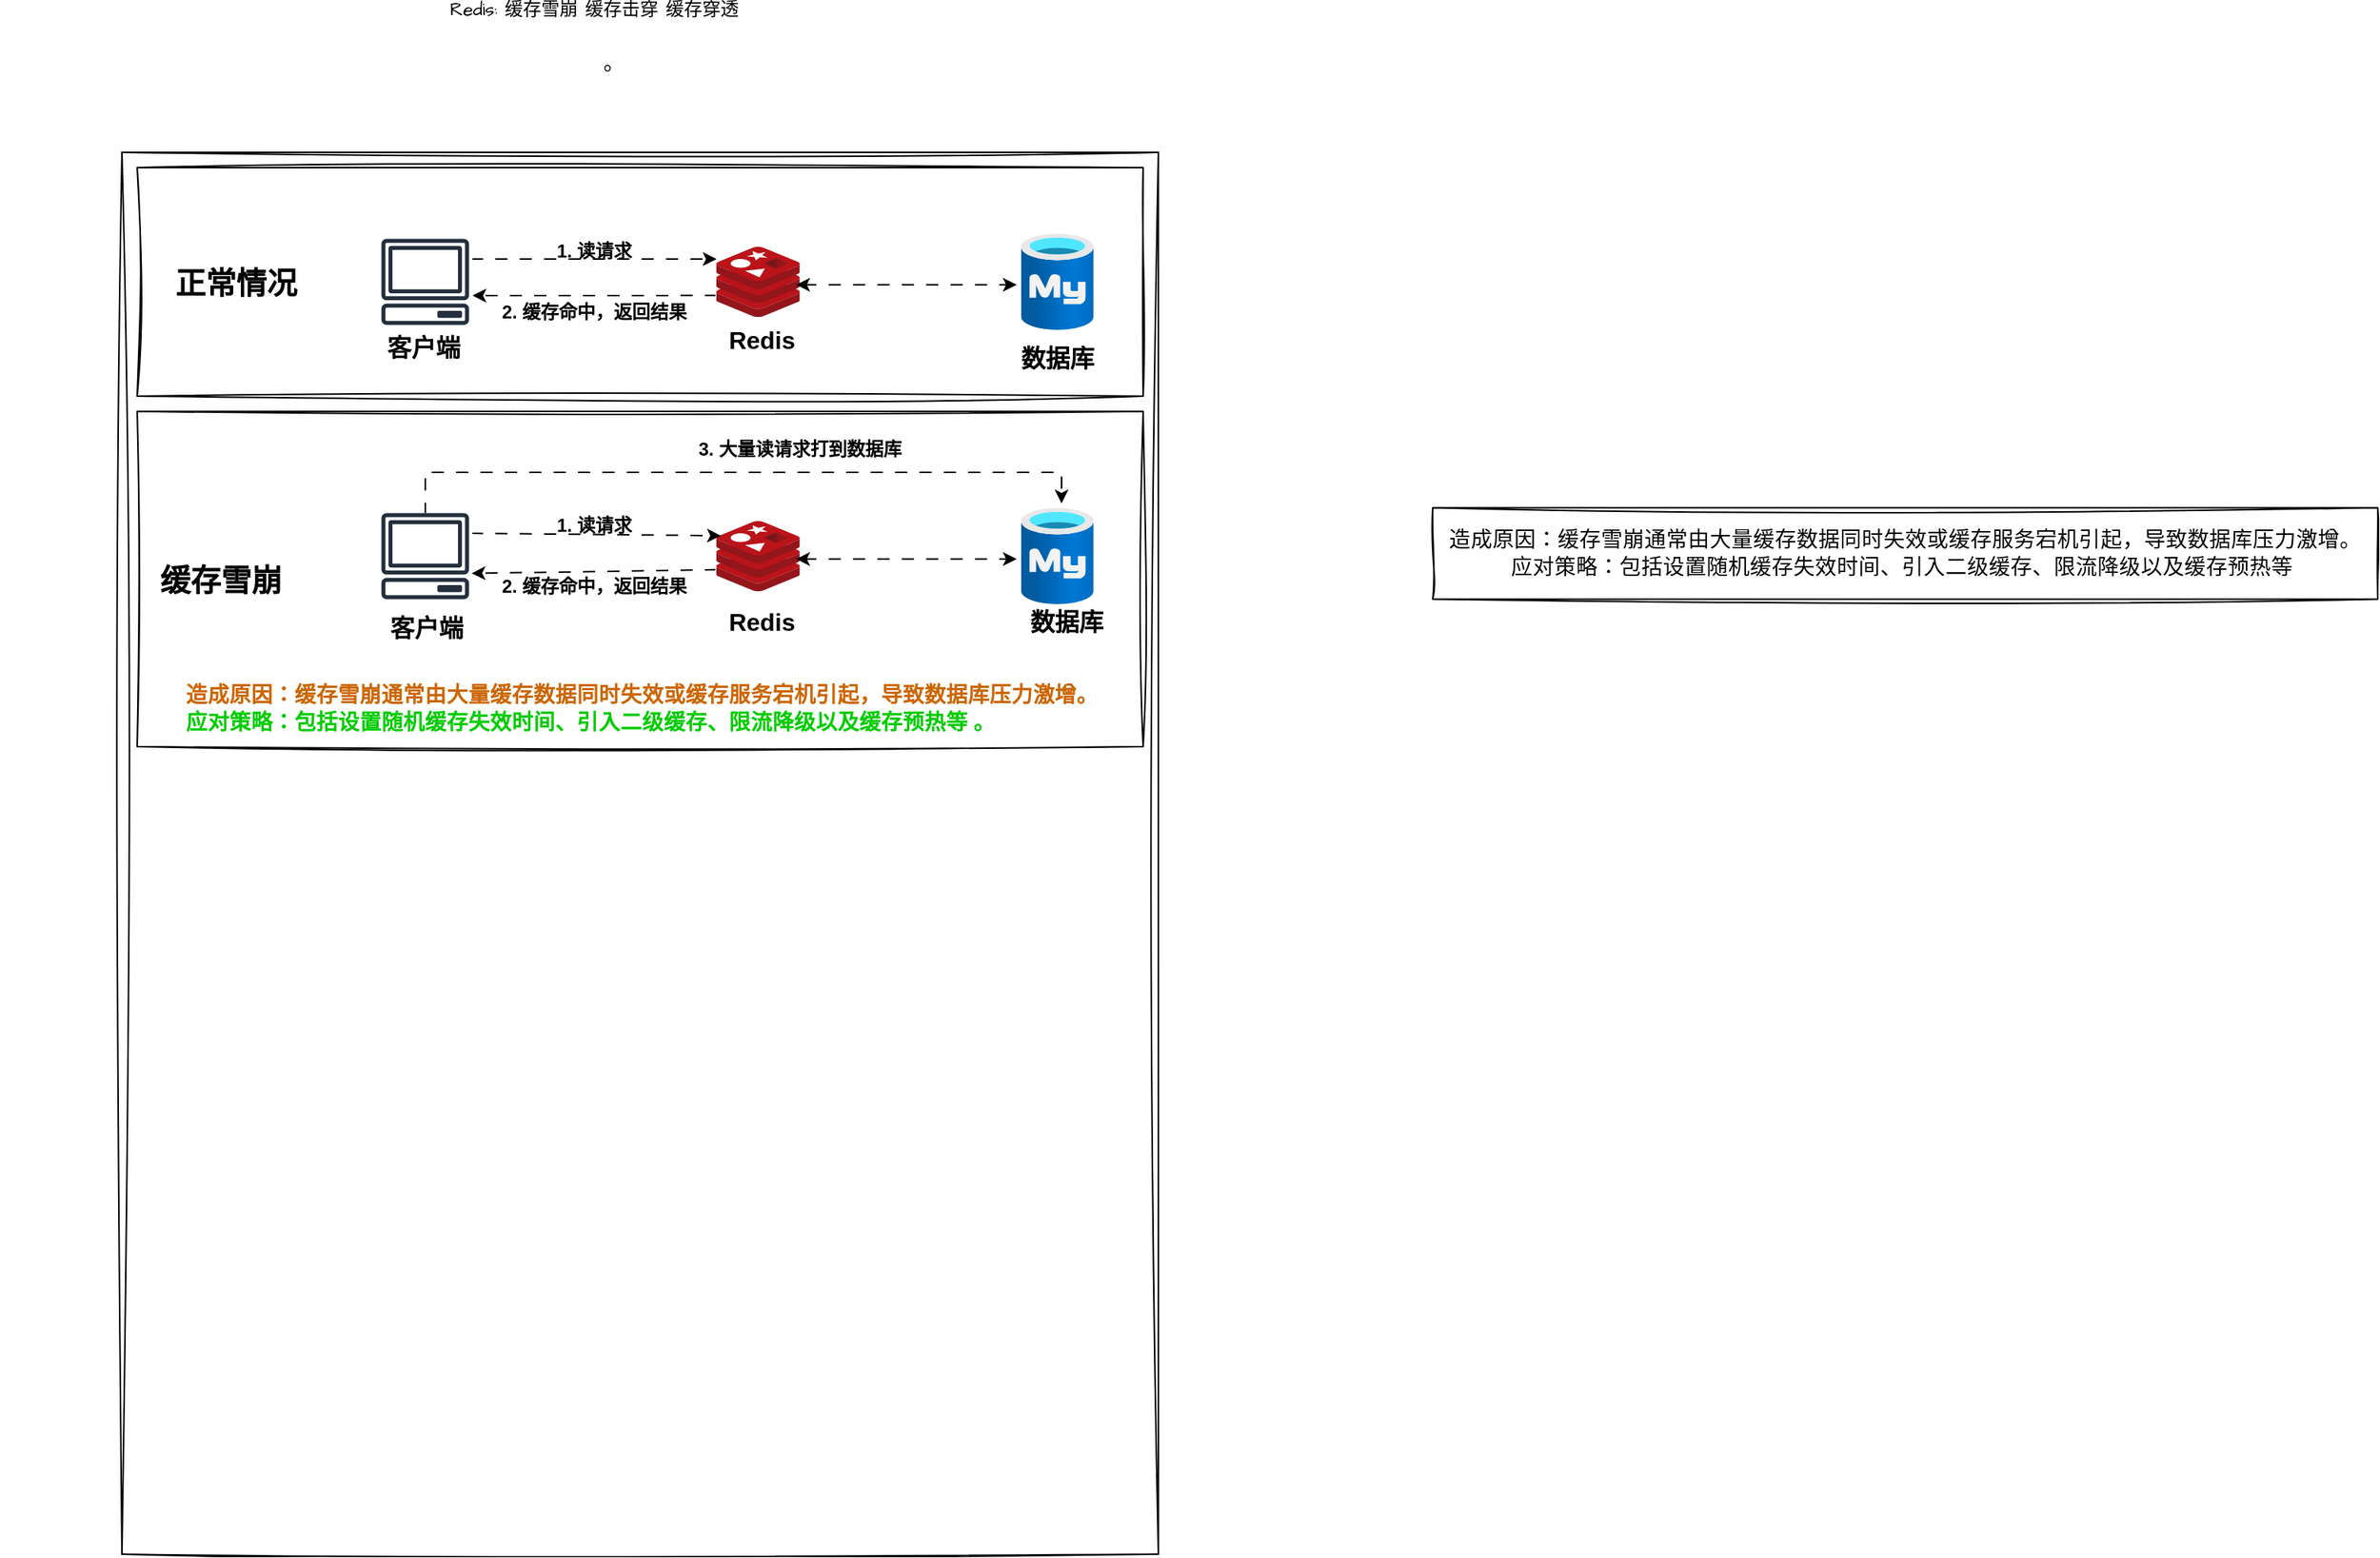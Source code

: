 <mxfile version="24.8.6">
  <diagram name="第 1 页" id="H7AIkp7wf3Uqtu_33iqM">
    <mxGraphModel dx="2440" dy="1319" grid="1" gridSize="10" guides="1" tooltips="1" connect="1" arrows="1" fold="1" page="1" pageScale="1" pageWidth="827" pageHeight="1169" math="0" shadow="0">
      <root>
        <mxCell id="0" />
        <mxCell id="1" parent="0" />
        <mxCell id="W_dNfOB0aYCIcV3kxhHt-1" value="" style="endArrow=none;html=1;rounded=0;sketch=1;hachureGap=4;jiggle=2;curveFitting=1;fontFamily=Architects Daughter;fontSource=https%3A%2F%2Ffonts.googleapis.com%2Fcss%3Ffamily%3DArchitects%2BDaughter;" edge="1" parent="1">
          <mxGeometry width="50" height="50" relative="1" as="geometry">
            <mxPoint x="80" y="120" as="sourcePoint" />
            <mxPoint x="760" y="120" as="targetPoint" />
          </mxGeometry>
        </mxCell>
        <mxCell id="W_dNfOB0aYCIcV3kxhHt-2" value="" style="endArrow=none;html=1;rounded=0;sketch=1;hachureGap=4;jiggle=2;curveFitting=1;fontFamily=Architects Daughter;fontSource=https%3A%2F%2Ffonts.googleapis.com%2Fcss%3Ffamily%3DArchitects%2BDaughter;" edge="1" parent="1">
          <mxGeometry width="50" height="50" relative="1" as="geometry">
            <mxPoint x="80" y="120" as="sourcePoint" />
            <mxPoint x="80" y="1040" as="targetPoint" />
          </mxGeometry>
        </mxCell>
        <mxCell id="W_dNfOB0aYCIcV3kxhHt-3" value="" style="endArrow=none;html=1;rounded=0;sketch=1;hachureGap=4;jiggle=2;curveFitting=1;fontFamily=Architects Daughter;fontSource=https%3A%2F%2Ffonts.googleapis.com%2Fcss%3Ffamily%3DArchitects%2BDaughter;" edge="1" parent="1">
          <mxGeometry width="50" height="50" relative="1" as="geometry">
            <mxPoint x="760" y="120" as="sourcePoint" />
            <mxPoint x="760" y="1040" as="targetPoint" />
          </mxGeometry>
        </mxCell>
        <mxCell id="W_dNfOB0aYCIcV3kxhHt-4" value="" style="endArrow=none;html=1;rounded=0;sketch=1;hachureGap=4;jiggle=2;curveFitting=1;fontFamily=Architects Daughter;fontSource=https%3A%2F%2Ffonts.googleapis.com%2Fcss%3Ffamily%3DArchitects%2BDaughter;" edge="1" parent="1">
          <mxGeometry width="50" height="50" relative="1" as="geometry">
            <mxPoint x="80" y="1040" as="sourcePoint" />
            <mxPoint x="760" y="1040" as="targetPoint" />
          </mxGeometry>
        </mxCell>
        <mxCell id="W_dNfOB0aYCIcV3kxhHt-5" value="" style="rounded=0;whiteSpace=wrap;html=1;sketch=1;hachureGap=4;jiggle=2;curveFitting=1;fontFamily=Architects Daughter;fontSource=https%3A%2F%2Ffonts.googleapis.com%2Fcss%3Ffamily%3DArchitects%2BDaughter;" vertex="1" parent="1">
          <mxGeometry x="90" y="130" width="660" height="150" as="geometry" />
        </mxCell>
        <mxCell id="W_dNfOB0aYCIcV3kxhHt-6" value="Redis: 缓存雪崩 缓存击穿 缓存穿透&lt;br&gt;&lt;br&gt;&lt;div&gt;&lt;span style=&quot;color: var(--msh-chat-segment-quoteIcon-color); text-align: start; white-space-collapse: preserve; box-sizing: inherit; margin: 0px 4px; position: relative; top: 3px; cursor: pointer; user-select: none; font-size: 16px; width: 18px; height: 18px; display: inline-flex; align-items: center; justify-content: center; border-radius: 50%; background-color: var(--msh-chat-segment-quoteIcon-bg); font-family: -apple-system, blinkmacsystemfont, &amp;quot;Helvetica Neue&amp;quot;, helvetica, &amp;quot;segoe ui&amp;quot;, arial, roboto, &amp;quot;PingFang SC&amp;quot;, miui, &amp;quot;Hiragino Sans GB&amp;quot;, &amp;quot;Microsoft Yahei&amp;quot;, sans-serif; letter-spacing: 0.25px;&quot; data-testid=&quot;msh-ref-entrance&quot; class=&quot;docQuote___YIW6w&quot;&gt;&lt;span style=&quot;box-sizing: inherit; display: inline-flex; color: inherit; line-height: 0; text-align: center; vertical-align: -0.125em; text-rendering: optimizelegibility; -webkit-font-smoothing: antialiased; align-items: center;&quot; class=&quot;anticon MuiBox-root css-0&quot; role=&quot;img&quot;&gt;&lt;svg class=&quot;&quot; aria-hidden=&quot;true&quot; fill=&quot;currentColor&quot; height=&quot;1em&quot; width=&quot;1em&quot;&gt;&lt;use xlink:href=&quot;#mshd-seg-quote&quot;&gt;&lt;/use&gt;&lt;/svg&gt;&lt;/span&gt;&lt;/span&gt;&lt;span style=&quot;text-align: start; white-space-collapse: preserve; color: rgb(6, 6, 7); font-family: -apple-system, blinkmacsystemfont, &amp;quot;Helvetica Neue&amp;quot;, helvetica, &amp;quot;segoe ui&amp;quot;, arial, roboto, &amp;quot;PingFang SC&amp;quot;, miui, &amp;quot;Hiragino Sans GB&amp;quot;, &amp;quot;Microsoft Yahei&amp;quot;, sans-serif; font-size: 14px; letter-spacing: 0.25px; background-color: rgb(255, 255, 255);&quot;&gt;。&lt;/span&gt;&lt;/div&gt;" style="text;html=1;align=center;verticalAlign=middle;whiteSpace=wrap;rounded=0;fontFamily=Architects Daughter;fontSource=https%3A%2F%2Ffonts.googleapis.com%2Fcss%3Ffamily%3DArchitects%2BDaughter;" vertex="1" parent="1">
          <mxGeometry y="30" width="780" height="30" as="geometry" />
        </mxCell>
        <mxCell id="W_dNfOB0aYCIcV3kxhHt-7" value="&lt;span style=&quot;font-size: 20px;&quot;&gt;&lt;font style=&quot;font-size: 20px;&quot;&gt;正常情况&lt;/font&gt;&lt;/span&gt;" style="text;html=1;align=center;verticalAlign=middle;whiteSpace=wrap;rounded=0;fontFamily=Helvetica;fontStyle=1;fontSize=20;" vertex="1" parent="1">
          <mxGeometry x="110" y="190" width="90" height="30" as="geometry" />
        </mxCell>
        <mxCell id="W_dNfOB0aYCIcV3kxhHt-8" value="" style="sketch=0;outlineConnect=0;fontColor=#232F3E;gradientColor=none;fillColor=#232F3D;strokeColor=none;dashed=0;verticalLabelPosition=bottom;verticalAlign=top;align=center;html=1;fontSize=12;fontStyle=0;aspect=fixed;pointerEvents=1;shape=mxgraph.aws4.client;hachureGap=4;jiggle=2;curveFitting=1;fontFamily=Architects Daughter;fontSource=https%3A%2F%2Ffonts.googleapis.com%2Fcss%3Ffamily%3DArchitects%2BDaughter;" vertex="1" parent="1">
          <mxGeometry x="250" y="176.75" width="57.99" height="56.5" as="geometry" />
        </mxCell>
        <mxCell id="W_dNfOB0aYCIcV3kxhHt-9" value="" style="image;sketch=0;aspect=fixed;html=1;points=[];align=center;fontSize=12;image=img/lib/mscae/Cache_Redis_Product.svg;hachureGap=4;jiggle=2;curveFitting=1;fontFamily=Architects Daughter;fontSource=https%3A%2F%2Ffonts.googleapis.com%2Fcss%3Ffamily%3DArchitects%2BDaughter;" vertex="1" parent="1">
          <mxGeometry x="470" y="182" width="54.76" height="46" as="geometry" />
        </mxCell>
        <mxCell id="W_dNfOB0aYCIcV3kxhHt-10" value="" style="image;aspect=fixed;html=1;points=[];align=center;fontSize=12;image=img/lib/azure2/databases/Azure_Database_MySQL_Server.svg;sketch=1;hachureGap=4;jiggle=2;curveFitting=1;fontFamily=Architects Daughter;fontSource=https%3A%2F%2Ffonts.googleapis.com%2Fcss%3Ffamily%3DArchitects%2BDaughter;" vertex="1" parent="1">
          <mxGeometry x="670" y="173.37" width="47.44" height="63.25" as="geometry" />
        </mxCell>
        <mxCell id="W_dNfOB0aYCIcV3kxhHt-11" value="数据库" style="text;html=1;align=center;verticalAlign=middle;whiteSpace=wrap;rounded=0;fontFamily=Helvetica;fontStyle=1;fontSize=16;" vertex="1" parent="1">
          <mxGeometry x="664" y="240" width="60" height="30" as="geometry" />
        </mxCell>
        <mxCell id="W_dNfOB0aYCIcV3kxhHt-12" value="" style="endArrow=classic;html=1;rounded=0;hachureGap=4;fontFamily=Architects Daughter;fontSource=https%3A%2F%2Ffonts.googleapis.com%2Fcss%3Ffamily%3DArchitects%2BDaughter;entryX=0.576;entryY=0.4;entryDx=0;entryDy=0;entryPerimeter=0;flowAnimation=1;" edge="1" parent="1" target="W_dNfOB0aYCIcV3kxhHt-5">
          <mxGeometry width="50" height="50" relative="1" as="geometry">
            <mxPoint x="310" y="190" as="sourcePoint" />
            <mxPoint x="420" y="170" as="targetPoint" />
          </mxGeometry>
        </mxCell>
        <mxCell id="W_dNfOB0aYCIcV3kxhHt-13" value="" style="endArrow=classic;html=1;rounded=0;hachureGap=4;fontFamily=Architects Daughter;fontSource=https%3A%2F%2Ffonts.googleapis.com%2Fcss%3Ffamily%3DArchitects%2BDaughter;flowAnimation=1;exitX=-0.011;exitY=0.694;exitDx=0;exitDy=0;exitPerimeter=0;" edge="1" parent="1" source="W_dNfOB0aYCIcV3kxhHt-9">
          <mxGeometry width="50" height="50" relative="1" as="geometry">
            <mxPoint x="470" y="205" as="sourcePoint" />
            <mxPoint x="310" y="214" as="targetPoint" />
          </mxGeometry>
        </mxCell>
        <mxCell id="W_dNfOB0aYCIcV3kxhHt-14" value="Redis" style="text;html=1;align=center;verticalAlign=middle;whiteSpace=wrap;rounded=0;fontFamily=Helvetica;fontStyle=1;fontSize=16;" vertex="1" parent="1">
          <mxGeometry x="470" y="228" width="60" height="30" as="geometry" />
        </mxCell>
        <mxCell id="W_dNfOB0aYCIcV3kxhHt-15" value="客户端" style="text;html=1;align=center;verticalAlign=middle;whiteSpace=wrap;rounded=0;fontFamily=Helvetica;fontStyle=1;fontSize=16;" vertex="1" parent="1">
          <mxGeometry x="247.99" y="233.25" width="60" height="30" as="geometry" />
        </mxCell>
        <mxCell id="W_dNfOB0aYCIcV3kxhHt-16" value="1. 读请求" style="text;html=1;align=center;verticalAlign=middle;whiteSpace=wrap;rounded=0;fontFamily=Helvetica;fontStyle=1" vertex="1" parent="1">
          <mxGeometry x="360" y="170" width="60" height="30" as="geometry" />
        </mxCell>
        <mxCell id="W_dNfOB0aYCIcV3kxhHt-17" value="2. 缓存命中，返回结果" style="text;html=1;align=center;verticalAlign=middle;whiteSpace=wrap;rounded=0;fontFamily=Helvetica;fontStyle=1" vertex="1" parent="1">
          <mxGeometry x="320" y="210" width="140" height="30" as="geometry" />
        </mxCell>
        <mxCell id="W_dNfOB0aYCIcV3kxhHt-18" value="" style="endArrow=classic;startArrow=classic;html=1;rounded=0;hachureGap=4;fontFamily=Architects Daughter;fontSource=https%3A%2F%2Ffonts.googleapis.com%2Fcss%3Ffamily%3DArchitects%2BDaughter;entryX=-0.062;entryY=0.53;entryDx=0;entryDy=0;entryPerimeter=0;exitX=0.956;exitY=0.541;exitDx=0;exitDy=0;exitPerimeter=0;flowAnimation=1;" edge="1" parent="1" source="W_dNfOB0aYCIcV3kxhHt-9" target="W_dNfOB0aYCIcV3kxhHt-10">
          <mxGeometry width="50" height="50" relative="1" as="geometry">
            <mxPoint x="580" y="250" as="sourcePoint" />
            <mxPoint x="630" y="200" as="targetPoint" />
          </mxGeometry>
        </mxCell>
        <mxCell id="W_dNfOB0aYCIcV3kxhHt-31" value="" style="rounded=0;whiteSpace=wrap;html=1;sketch=1;hachureGap=4;jiggle=2;curveFitting=1;fontFamily=Architects Daughter;fontSource=https%3A%2F%2Ffonts.googleapis.com%2Fcss%3Ffamily%3DArchitects%2BDaughter;" vertex="1" parent="1">
          <mxGeometry x="90" y="290" width="660" height="220" as="geometry" />
        </mxCell>
        <mxCell id="W_dNfOB0aYCIcV3kxhHt-32" value="缓存雪崩" style="text;html=1;align=center;verticalAlign=middle;whiteSpace=wrap;rounded=0;fontFamily=Helvetica;fontStyle=1;fontSize=20;" vertex="1" parent="1">
          <mxGeometry x="100" y="385" width="90" height="30" as="geometry" />
        </mxCell>
        <mxCell id="W_dNfOB0aYCIcV3kxhHt-33" value="" style="sketch=0;outlineConnect=0;fontColor=#232F3E;gradientColor=none;fillColor=#232F3D;strokeColor=none;dashed=0;verticalLabelPosition=bottom;verticalAlign=top;align=center;html=1;fontSize=12;fontStyle=0;aspect=fixed;pointerEvents=1;shape=mxgraph.aws4.client;hachureGap=4;jiggle=2;curveFitting=1;fontFamily=Architects Daughter;fontSource=https%3A%2F%2Ffonts.googleapis.com%2Fcss%3Ffamily%3DArchitects%2BDaughter;" vertex="1" parent="1">
          <mxGeometry x="250" y="356.75" width="57.99" height="56.5" as="geometry" />
        </mxCell>
        <mxCell id="W_dNfOB0aYCIcV3kxhHt-34" value="" style="image;sketch=0;aspect=fixed;html=1;points=[];align=center;fontSize=12;image=img/lib/mscae/Cache_Redis_Product.svg;hachureGap=4;jiggle=2;curveFitting=1;fontFamily=Architects Daughter;fontSource=https%3A%2F%2Ffonts.googleapis.com%2Fcss%3Ffamily%3DArchitects%2BDaughter;" vertex="1" parent="1">
          <mxGeometry x="470" y="362" width="54.76" height="46" as="geometry" />
        </mxCell>
        <mxCell id="W_dNfOB0aYCIcV3kxhHt-35" value="" style="image;aspect=fixed;html=1;points=[];align=center;fontSize=12;image=img/lib/azure2/databases/Azure_Database_MySQL_Server.svg;sketch=1;hachureGap=4;jiggle=2;curveFitting=1;fontFamily=Architects Daughter;fontSource=https%3A%2F%2Ffonts.googleapis.com%2Fcss%3Ffamily%3DArchitects%2BDaughter;" vertex="1" parent="1">
          <mxGeometry x="670" y="353.37" width="47.44" height="63.25" as="geometry" />
        </mxCell>
        <mxCell id="W_dNfOB0aYCIcV3kxhHt-36" value="数据库" style="text;html=1;align=center;verticalAlign=middle;whiteSpace=wrap;rounded=0;fontFamily=Helvetica;fontStyle=1;fontSize=16;" vertex="1" parent="1">
          <mxGeometry x="670" y="413.25" width="60" height="30" as="geometry" />
        </mxCell>
        <mxCell id="W_dNfOB0aYCIcV3kxhHt-37" value="" style="endArrow=classic;html=1;rounded=0;hachureGap=4;fontFamily=Architects Daughter;fontSource=https%3A%2F%2Ffonts.googleapis.com%2Fcss%3Ffamily%3DArchitects%2BDaughter;entryX=0.054;entryY=0.208;entryDx=0;entryDy=0;entryPerimeter=0;flowAnimation=1;" edge="1" parent="1" target="W_dNfOB0aYCIcV3kxhHt-34">
          <mxGeometry width="50" height="50" relative="1" as="geometry">
            <mxPoint x="310" y="370" as="sourcePoint" />
            <mxPoint x="420" y="350" as="targetPoint" />
          </mxGeometry>
        </mxCell>
        <mxCell id="W_dNfOB0aYCIcV3kxhHt-38" value="" style="endArrow=classic;html=1;rounded=0;hachureGap=4;fontFamily=Architects Daughter;fontSource=https%3A%2F%2Ffonts.googleapis.com%2Fcss%3Ffamily%3DArchitects%2BDaughter;flowAnimation=1;exitX=-0.011;exitY=0.694;exitDx=0;exitDy=0;exitPerimeter=0;entryX=1.029;entryY=0.7;entryDx=0;entryDy=0;entryPerimeter=0;" edge="1" parent="1" source="W_dNfOB0aYCIcV3kxhHt-34" target="W_dNfOB0aYCIcV3kxhHt-33">
          <mxGeometry width="50" height="50" relative="1" as="geometry">
            <mxPoint x="470" y="365" as="sourcePoint" />
            <mxPoint x="310" y="374" as="targetPoint" />
          </mxGeometry>
        </mxCell>
        <mxCell id="W_dNfOB0aYCIcV3kxhHt-39" value="Redis" style="text;html=1;align=center;verticalAlign=middle;whiteSpace=wrap;rounded=0;fontFamily=Helvetica;fontStyle=1;fontSize=16;" vertex="1" parent="1">
          <mxGeometry x="470" y="413.25" width="60" height="30" as="geometry" />
        </mxCell>
        <mxCell id="W_dNfOB0aYCIcV3kxhHt-40" value="客户端" style="text;html=1;align=center;verticalAlign=middle;whiteSpace=wrap;rounded=0;fontFamily=Helvetica;fontStyle=1;fontSize=16;" vertex="1" parent="1">
          <mxGeometry x="250" y="416.62" width="60" height="30" as="geometry" />
        </mxCell>
        <mxCell id="W_dNfOB0aYCIcV3kxhHt-41" value="1. 读请求" style="text;html=1;align=center;verticalAlign=middle;whiteSpace=wrap;rounded=0;fontFamily=Helvetica;fontStyle=1" vertex="1" parent="1">
          <mxGeometry x="360" y="350" width="60" height="30" as="geometry" />
        </mxCell>
        <mxCell id="W_dNfOB0aYCIcV3kxhHt-42" value="2. 缓存命中，返回结果" style="text;html=1;align=center;verticalAlign=middle;whiteSpace=wrap;rounded=0;fontFamily=Helvetica;fontStyle=1" vertex="1" parent="1">
          <mxGeometry x="320" y="390" width="140" height="30" as="geometry" />
        </mxCell>
        <mxCell id="W_dNfOB0aYCIcV3kxhHt-43" value="" style="endArrow=classic;startArrow=classic;html=1;rounded=0;hachureGap=4;fontFamily=Architects Daughter;fontSource=https%3A%2F%2Ffonts.googleapis.com%2Fcss%3Ffamily%3DArchitects%2BDaughter;entryX=-0.062;entryY=0.53;entryDx=0;entryDy=0;entryPerimeter=0;exitX=0.956;exitY=0.541;exitDx=0;exitDy=0;exitPerimeter=0;flowAnimation=1;" edge="1" parent="1" source="W_dNfOB0aYCIcV3kxhHt-34" target="W_dNfOB0aYCIcV3kxhHt-35">
          <mxGeometry width="50" height="50" relative="1" as="geometry">
            <mxPoint x="580" y="430" as="sourcePoint" />
            <mxPoint x="630" y="380" as="targetPoint" />
          </mxGeometry>
        </mxCell>
        <mxCell id="W_dNfOB0aYCIcV3kxhHt-44" value="" style="endArrow=classic;html=1;rounded=0;hachureGap=4;fontFamily=Architects Daughter;fontSource=https%3A%2F%2Ffonts.googleapis.com%2Fcss%3Ffamily%3DArchitects%2BDaughter;entryX=0.558;entryY=-0.047;entryDx=0;entryDy=0;entryPerimeter=0;flowAnimation=1;edgeStyle=orthogonalEdgeStyle;" edge="1" parent="1" source="W_dNfOB0aYCIcV3kxhHt-33" target="W_dNfOB0aYCIcV3kxhHt-35">
          <mxGeometry width="50" height="50" relative="1" as="geometry">
            <mxPoint x="332" y="450" as="sourcePoint" />
            <mxPoint x="495" y="452" as="targetPoint" />
            <Array as="points">
              <mxPoint x="279" y="330" />
              <mxPoint x="696" y="330" />
            </Array>
          </mxGeometry>
        </mxCell>
        <mxCell id="W_dNfOB0aYCIcV3kxhHt-50" value="&lt;b&gt;&lt;font face=&quot;Helvetica&quot;&gt;3. 大量读请求打到数据库&lt;/font&gt;&lt;/b&gt;" style="text;html=1;align=center;verticalAlign=middle;whiteSpace=wrap;rounded=0;fontFamily=Architects Daughter;fontSource=https%3A%2F%2Ffonts.googleapis.com%2Fcss%3Ffamily%3DArchitects%2BDaughter;" vertex="1" parent="1">
          <mxGeometry x="440" y="300" width="170" height="30" as="geometry" />
        </mxCell>
        <mxCell id="W_dNfOB0aYCIcV3kxhHt-51" value="&lt;span style=&quot;white-space-collapse: preserve; text-align: start; color: rgb(6, 6, 7); font-family: -apple-system, blinkmacsystemfont, &amp;quot;Helvetica Neue&amp;quot;, helvetica, &amp;quot;segoe ui&amp;quot;, arial, roboto, &amp;quot;PingFang SC&amp;quot;, miui, &amp;quot;Hiragino Sans GB&amp;quot;, &amp;quot;Microsoft Yahei&amp;quot;, sans-serif; font-size: 14px; letter-spacing: 0.25px; background-color: rgb(255, 255, 255);&quot;&gt;造成原因：缓存雪崩通常由大量缓存数据同时失效或缓存服务宕机引起，导致数据库压力激增&lt;/span&gt;&lt;span style=&quot;white-space-collapse: preserve; text-align: start; color: rgb(6, 6, 7); font-family: -apple-system, blinkmacsystemfont, &amp;quot;Helvetica Neue&amp;quot;, helvetica, &amp;quot;segoe ui&amp;quot;, arial, roboto, &amp;quot;PingFang SC&amp;quot;, miui, &amp;quot;Hiragino Sans GB&amp;quot;, &amp;quot;Microsoft Yahei&amp;quot;, sans-serif; font-size: 14px; letter-spacing: 0.25px; background-color: rgb(255, 255, 255);&quot;&gt;。&lt;/span&gt;&lt;div&gt;&lt;span style=&quot;text-align: start; white-space-collapse: preserve; color: rgb(6, 6, 7); font-family: -apple-system, blinkmacsystemfont, &amp;quot;Helvetica Neue&amp;quot;, helvetica, &amp;quot;segoe ui&amp;quot;, arial, roboto, &amp;quot;PingFang SC&amp;quot;, miui, &amp;quot;Hiragino Sans GB&amp;quot;, &amp;quot;Microsoft Yahei&amp;quot;, sans-serif; font-size: 14px; letter-spacing: 0.25px; background-color: rgb(255, 255, 255);&quot;&gt;应对策略：包括设置随机缓存失效时间、引入二级缓存、限流降级以及缓存预热等 &lt;/span&gt;&lt;/div&gt;" style="rounded=0;whiteSpace=wrap;html=1;sketch=1;hachureGap=4;jiggle=2;curveFitting=1;fontFamily=Architects Daughter;fontSource=https%3A%2F%2Ffonts.googleapis.com%2Fcss%3Ffamily%3DArchitects%2BDaughter;" vertex="1" parent="1">
          <mxGeometry x="940" y="353.25" width="620" height="60" as="geometry" />
        </mxCell>
        <mxCell id="W_dNfOB0aYCIcV3kxhHt-53" value="&lt;font color=&quot;#cc6600&quot;&gt;&lt;b&gt;&lt;span style=&quot;white-space-collapse: preserve; font-family: -apple-system, blinkmacsystemfont, &amp;quot;Helvetica Neue&amp;quot;, helvetica, &amp;quot;segoe ui&amp;quot;, arial, roboto, &amp;quot;PingFang SC&amp;quot;, miui, &amp;quot;Hiragino Sans GB&amp;quot;, &amp;quot;Microsoft Yahei&amp;quot;, sans-serif; font-size: 14px; letter-spacing: 0.25px; background-color: rgb(255, 255, 255);&quot;&gt;造成原因：缓存雪崩通常由大量缓存数据同时失效或缓存服务宕机引起，导致数据库压力激增&lt;/span&gt;&lt;span style=&quot;white-space-collapse: preserve; font-family: -apple-system, blinkmacsystemfont, &amp;quot;Helvetica Neue&amp;quot;, helvetica, &amp;quot;segoe ui&amp;quot;, arial, roboto, &amp;quot;PingFang SC&amp;quot;, miui, &amp;quot;Hiragino Sans GB&amp;quot;, &amp;quot;Microsoft Yahei&amp;quot;, sans-serif; font-size: 14px; letter-spacing: 0.25px; background-color: rgb(255, 255, 255);&quot;&gt;。&lt;/span&gt;&lt;/b&gt;&lt;/font&gt;&lt;div&gt;&lt;span style=&quot;white-space-collapse: preserve; font-family: -apple-system, blinkmacsystemfont, &amp;quot;Helvetica Neue&amp;quot;, helvetica, &amp;quot;segoe ui&amp;quot;, arial, roboto, &amp;quot;PingFang SC&amp;quot;, miui, &amp;quot;Hiragino Sans GB&amp;quot;, &amp;quot;Microsoft Yahei&amp;quot;, sans-serif; font-size: 14px; letter-spacing: 0.25px; background-color: rgb(255, 255, 255);&quot;&gt;&lt;font color=&quot;#00cc00&quot;&gt;&lt;b&gt;应对策略：包括设置随机缓存失效时间、引入二级缓存、限流降级以及缓存预热等 。&lt;/b&gt;&lt;/font&gt;&lt;/span&gt;&lt;/div&gt;" style="text;html=1;align=left;verticalAlign=middle;whiteSpace=wrap;rounded=0;fontFamily=Architects Daughter;fontSource=https%3A%2F%2Ffonts.googleapis.com%2Fcss%3Ffamily%3DArchitects%2BDaughter;" vertex="1" parent="1">
          <mxGeometry x="120" y="470" width="610" height="30" as="geometry" />
        </mxCell>
      </root>
    </mxGraphModel>
  </diagram>
</mxfile>
